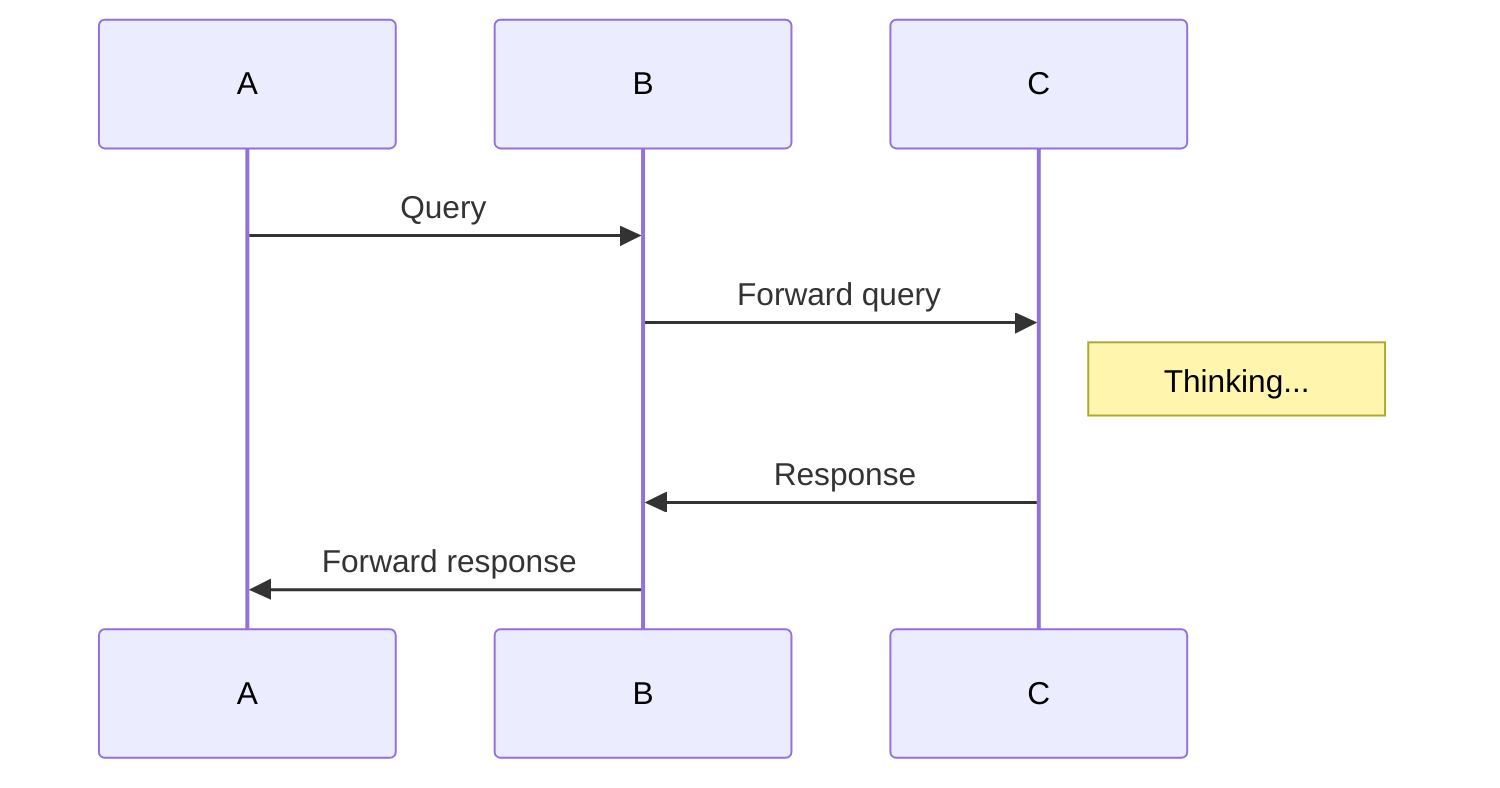 sequenceDiagram
A->> B: Query
B->> C: Forward query
Note right of C: Thinking...
C->> B: Response
B->> A: Forward response